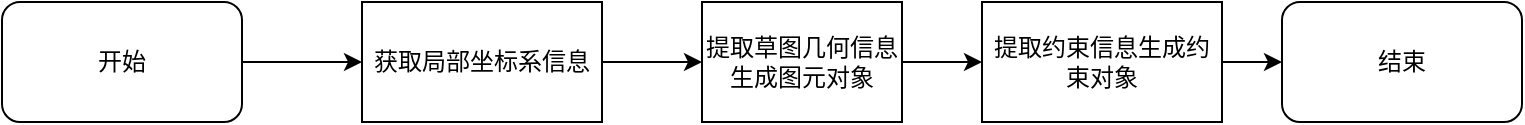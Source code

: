 <mxfile version="21.2.1" type="github">
  <diagram name="第 1 页" id="mw280LBmdBVTl0aMdUdl">
    <mxGraphModel dx="1290" dy="580" grid="1" gridSize="10" guides="1" tooltips="1" connect="1" arrows="1" fold="1" page="1" pageScale="1" pageWidth="827" pageHeight="1169" math="0" shadow="0">
      <root>
        <mxCell id="0" />
        <mxCell id="1" parent="0" />
        <mxCell id="UisDmSwi4ySuJTQzTV7p-2" style="edgeStyle=orthogonalEdgeStyle;rounded=0;orthogonalLoop=1;jettySize=auto;html=1;entryX=0;entryY=0.5;entryDx=0;entryDy=0;" edge="1" parent="1" source="UisDmSwi4ySuJTQzTV7p-1" target="UisDmSwi4ySuJTQzTV7p-3">
          <mxGeometry relative="1" as="geometry">
            <mxPoint x="200" y="190" as="targetPoint" />
          </mxGeometry>
        </mxCell>
        <mxCell id="UisDmSwi4ySuJTQzTV7p-1" value="开始" style="rounded=1;whiteSpace=wrap;html=1;" vertex="1" parent="1">
          <mxGeometry x="30" y="160" width="120" height="60" as="geometry" />
        </mxCell>
        <mxCell id="UisDmSwi4ySuJTQzTV7p-4" style="edgeStyle=orthogonalEdgeStyle;rounded=0;orthogonalLoop=1;jettySize=auto;html=1;entryX=0;entryY=0.5;entryDx=0;entryDy=0;" edge="1" parent="1" source="UisDmSwi4ySuJTQzTV7p-3" target="UisDmSwi4ySuJTQzTV7p-5">
          <mxGeometry relative="1" as="geometry">
            <mxPoint x="390" y="190" as="targetPoint" />
          </mxGeometry>
        </mxCell>
        <mxCell id="UisDmSwi4ySuJTQzTV7p-3" value="获取局部坐标系信息" style="rounded=0;whiteSpace=wrap;html=1;" vertex="1" parent="1">
          <mxGeometry x="210" y="160" width="120" height="60" as="geometry" />
        </mxCell>
        <mxCell id="UisDmSwi4ySuJTQzTV7p-6" style="edgeStyle=orthogonalEdgeStyle;rounded=0;orthogonalLoop=1;jettySize=auto;html=1;entryX=0;entryY=0.5;entryDx=0;entryDy=0;" edge="1" parent="1" source="UisDmSwi4ySuJTQzTV7p-5" target="UisDmSwi4ySuJTQzTV7p-8">
          <mxGeometry relative="1" as="geometry">
            <mxPoint x="510" y="190" as="targetPoint" />
          </mxGeometry>
        </mxCell>
        <mxCell id="UisDmSwi4ySuJTQzTV7p-5" value="提取草图几何信息&lt;br&gt;生成图元对象" style="rounded=0;whiteSpace=wrap;html=1;" vertex="1" parent="1">
          <mxGeometry x="380" y="160" width="100" height="60" as="geometry" />
        </mxCell>
        <mxCell id="UisDmSwi4ySuJTQzTV7p-9" style="edgeStyle=orthogonalEdgeStyle;rounded=0;orthogonalLoop=1;jettySize=auto;html=1;entryX=0;entryY=0.5;entryDx=0;entryDy=0;" edge="1" parent="1" source="UisDmSwi4ySuJTQzTV7p-8" target="UisDmSwi4ySuJTQzTV7p-10">
          <mxGeometry relative="1" as="geometry">
            <mxPoint x="670" y="190" as="targetPoint" />
          </mxGeometry>
        </mxCell>
        <mxCell id="UisDmSwi4ySuJTQzTV7p-8" value="提取约束信息生成约束对象" style="rounded=0;whiteSpace=wrap;html=1;" vertex="1" parent="1">
          <mxGeometry x="520" y="160" width="120" height="60" as="geometry" />
        </mxCell>
        <mxCell id="UisDmSwi4ySuJTQzTV7p-10" value="结束" style="rounded=1;whiteSpace=wrap;html=1;" vertex="1" parent="1">
          <mxGeometry x="670" y="160" width="120" height="60" as="geometry" />
        </mxCell>
      </root>
    </mxGraphModel>
  </diagram>
</mxfile>
